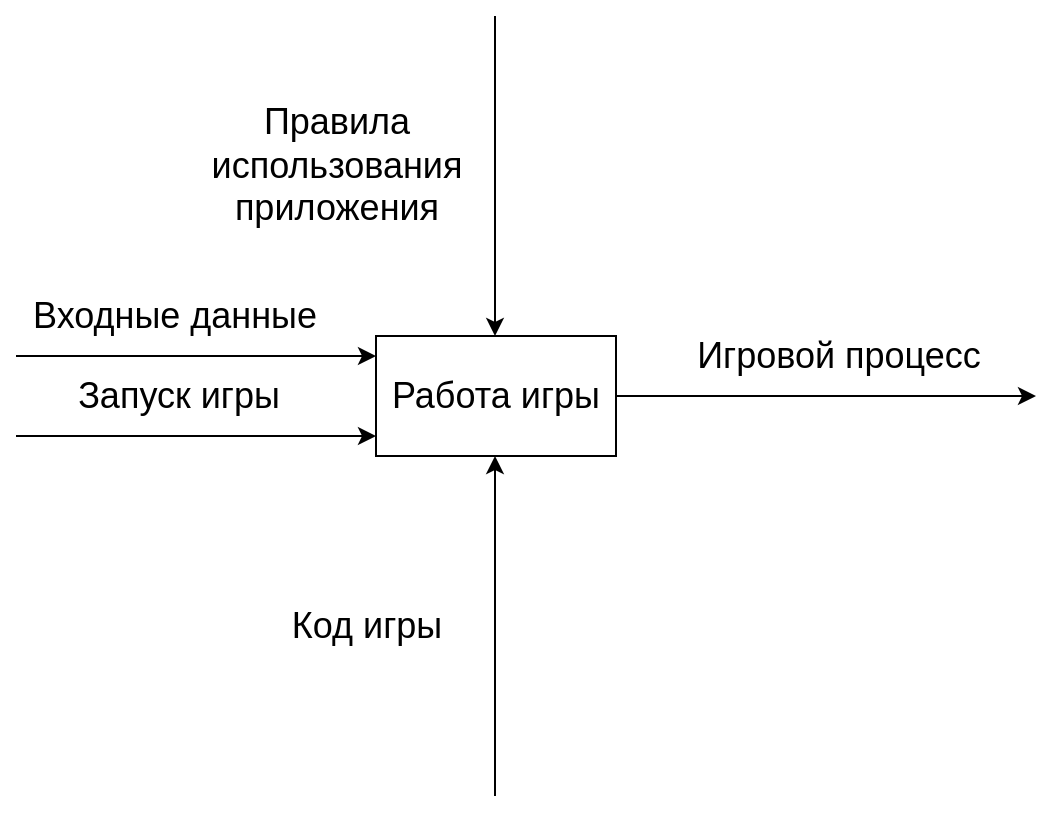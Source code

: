 <mxfile version="16.5.3" type="github">
  <diagram id="U0zCq_4r7ZOTAZ8oqjMB" name="Page-1">
    <mxGraphModel dx="654" dy="940" grid="1" gridSize="10" guides="1" tooltips="1" connect="1" arrows="1" fold="1" page="1" pageScale="1" pageWidth="827" pageHeight="1169" math="0" shadow="0">
      <root>
        <mxCell id="0" />
        <mxCell id="1" parent="0" />
        <mxCell id="isL8PMrPQCQYt0wr8BTN-1" value="Работа игры" style="rounded=0;whiteSpace=wrap;html=1;fontSize=18;" parent="1" vertex="1">
          <mxGeometry x="280" y="440" width="120" height="60" as="geometry" />
        </mxCell>
        <mxCell id="isL8PMrPQCQYt0wr8BTN-2" value="" style="endArrow=classic;html=1;rounded=0;fontSize=18;" parent="1" edge="1">
          <mxGeometry width="50" height="50" relative="1" as="geometry">
            <mxPoint x="100" y="450" as="sourcePoint" />
            <mxPoint x="280" y="450" as="targetPoint" />
          </mxGeometry>
        </mxCell>
        <mxCell id="isL8PMrPQCQYt0wr8BTN-3" value="Входные данные" style="edgeLabel;html=1;align=center;verticalAlign=middle;resizable=0;points=[];fontSize=18;" parent="isL8PMrPQCQYt0wr8BTN-2" vertex="1" connectable="0">
          <mxGeometry x="-0.286" y="2" relative="1" as="geometry">
            <mxPoint x="14" y="-18" as="offset" />
          </mxGeometry>
        </mxCell>
        <mxCell id="isL8PMrPQCQYt0wr8BTN-4" value="" style="endArrow=classic;html=1;rounded=0;fontSize=18;" parent="1" edge="1">
          <mxGeometry width="50" height="50" relative="1" as="geometry">
            <mxPoint x="100" y="490" as="sourcePoint" />
            <mxPoint x="280" y="490" as="targetPoint" />
          </mxGeometry>
        </mxCell>
        <mxCell id="isL8PMrPQCQYt0wr8BTN-5" value="Запуск игры" style="edgeLabel;html=1;align=center;verticalAlign=middle;resizable=0;points=[];fontSize=18;" parent="isL8PMrPQCQYt0wr8BTN-4" vertex="1" connectable="0">
          <mxGeometry x="-0.273" y="3" relative="1" as="geometry">
            <mxPoint x="15" y="-17" as="offset" />
          </mxGeometry>
        </mxCell>
        <mxCell id="isL8PMrPQCQYt0wr8BTN-8" value="" style="endArrow=classic;html=1;rounded=0;fontSize=18;" parent="1" edge="1">
          <mxGeometry width="50" height="50" relative="1" as="geometry">
            <mxPoint x="339.5" y="670" as="sourcePoint" />
            <mxPoint x="339.5" y="500" as="targetPoint" />
          </mxGeometry>
        </mxCell>
        <mxCell id="isL8PMrPQCQYt0wr8BTN-9" value="Код игры" style="text;html=1;align=center;verticalAlign=middle;resizable=0;points=[];autosize=1;strokeColor=none;fillColor=none;fontSize=18;" parent="1" vertex="1">
          <mxGeometry x="230" y="570" width="90" height="30" as="geometry" />
        </mxCell>
        <mxCell id="isL8PMrPQCQYt0wr8BTN-10" value="" style="endArrow=classic;html=1;rounded=0;fontSize=18;" parent="1" edge="1">
          <mxGeometry width="50" height="50" relative="1" as="geometry">
            <mxPoint x="400" y="470" as="sourcePoint" />
            <mxPoint x="610" y="470" as="targetPoint" />
          </mxGeometry>
        </mxCell>
        <mxCell id="isL8PMrPQCQYt0wr8BTN-11" value="Игровой процесс" style="edgeLabel;html=1;align=center;verticalAlign=middle;resizable=0;points=[];fontSize=18;" parent="isL8PMrPQCQYt0wr8BTN-10" vertex="1" connectable="0">
          <mxGeometry x="-0.177" y="3" relative="1" as="geometry">
            <mxPoint x="24" y="-17" as="offset" />
          </mxGeometry>
        </mxCell>
        <mxCell id="isL8PMrPQCQYt0wr8BTN-18" value="" style="endArrow=classic;html=1;rounded=0;fontSize=18;" parent="1" edge="1">
          <mxGeometry width="50" height="50" relative="1" as="geometry">
            <mxPoint x="339.5" y="280" as="sourcePoint" />
            <mxPoint x="339.5" y="440" as="targetPoint" />
          </mxGeometry>
        </mxCell>
        <mxCell id="isL8PMrPQCQYt0wr8BTN-19" value="Правила &lt;br&gt;использования&lt;br&gt;приложения" style="text;html=1;align=center;verticalAlign=middle;resizable=0;points=[];autosize=1;strokeColor=none;fillColor=none;fontSize=18;" parent="1" vertex="1">
          <mxGeometry x="190" y="320" width="140" height="70" as="geometry" />
        </mxCell>
      </root>
    </mxGraphModel>
  </diagram>
</mxfile>
